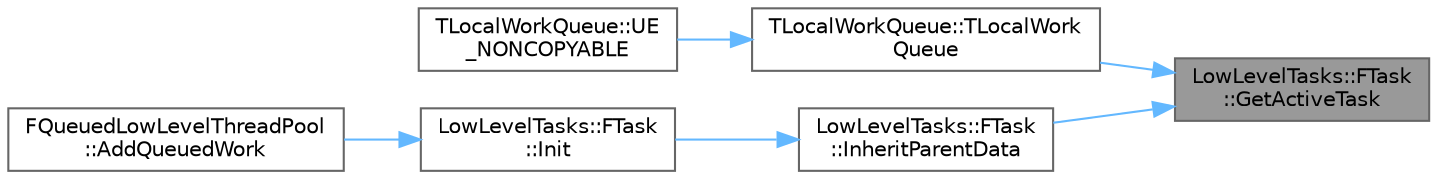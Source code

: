 digraph "LowLevelTasks::FTask::GetActiveTask"
{
 // INTERACTIVE_SVG=YES
 // LATEX_PDF_SIZE
  bgcolor="transparent";
  edge [fontname=Helvetica,fontsize=10,labelfontname=Helvetica,labelfontsize=10];
  node [fontname=Helvetica,fontsize=10,shape=box,height=0.2,width=0.4];
  rankdir="RL";
  Node1 [id="Node000001",label="LowLevelTasks::FTask\l::GetActiveTask",height=0.2,width=0.4,color="gray40", fillcolor="grey60", style="filled", fontcolor="black",tooltip=" "];
  Node1 -> Node2 [id="edge1_Node000001_Node000002",dir="back",color="steelblue1",style="solid",tooltip=" "];
  Node2 [id="Node000002",label="TLocalWorkQueue::TLocalWork\lQueue",height=0.2,width=0.4,color="grey40", fillcolor="white", style="filled",URL="$d6/d11/classTLocalWorkQueue.html#a3d603060dae33f7137bbff7dc0b86787",tooltip=" "];
  Node2 -> Node3 [id="edge2_Node000002_Node000003",dir="back",color="steelblue1",style="solid",tooltip=" "];
  Node3 [id="Node000003",label="TLocalWorkQueue::UE\l_NONCOPYABLE",height=0.2,width=0.4,color="grey40", fillcolor="white", style="filled",URL="$d6/d11/classTLocalWorkQueue.html#a026b4668a717f26644290f753f9185d4",tooltip=" "];
  Node1 -> Node4 [id="edge3_Node000001_Node000004",dir="back",color="steelblue1",style="solid",tooltip=" "];
  Node4 [id="Node000004",label="LowLevelTasks::FTask\l::InheritParentData",height=0.2,width=0.4,color="grey40", fillcolor="white", style="filled",URL="$d4/d0f/classLowLevelTasks_1_1FTask.html#aadacb4f776573184c92a68c0eef85d09",tooltip=" "];
  Node4 -> Node5 [id="edge4_Node000004_Node000005",dir="back",color="steelblue1",style="solid",tooltip=" "];
  Node5 [id="Node000005",label="LowLevelTasks::FTask\l::Init",height=0.2,width=0.4,color="grey40", fillcolor="white", style="filled",URL="$d4/d0f/classLowLevelTasks_1_1FTask.html#a2a3e78b49dedf97f526ac2da9d806593",tooltip=" "];
  Node5 -> Node6 [id="edge5_Node000005_Node000006",dir="back",color="steelblue1",style="solid",tooltip=" "];
  Node6 [id="Node000006",label="FQueuedLowLevelThreadPool\l::AddQueuedWork",height=0.2,width=0.4,color="grey40", fillcolor="white", style="filled",URL="$df/d8c/classFQueuedLowLevelThreadPool.html#a7d1276cd01e866b7bc35910a97b84f1d",tooltip="Checks to see if there is a thread available to perform the task."];
}
